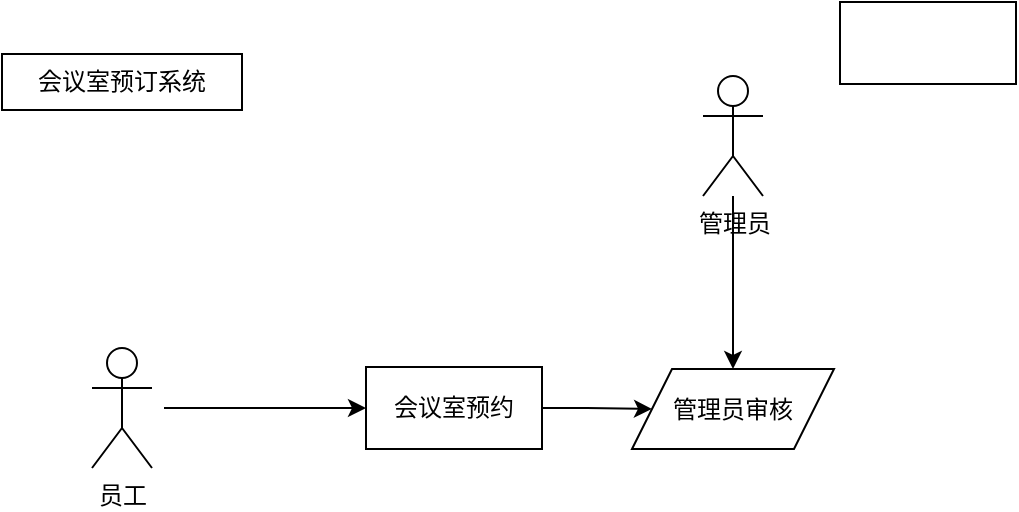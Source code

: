 <mxfile version="26.0.2">
  <diagram name="第 1 页" id="Xlnudr4jDnuGbzEAOi6u">
    <mxGraphModel dx="622" dy="373" grid="0" gridSize="10" guides="1" tooltips="1" connect="0" arrows="1" fold="1" page="1" pageScale="1" pageWidth="827" pageHeight="1169" math="0" shadow="0">
      <root>
        <mxCell id="0" />
        <mxCell id="1" parent="0" />
        <mxCell id="3Bb9ipAvmKMsH-sA-MWp-1" value="会议室预订系统" style="rounded=0;whiteSpace=wrap;html=1;" vertex="1" parent="1">
          <mxGeometry x="274" y="321" width="120" height="28" as="geometry" />
        </mxCell>
        <mxCell id="3Bb9ipAvmKMsH-sA-MWp-6" value="员工" style="shape=umlActor;verticalLabelPosition=bottom;verticalAlign=top;html=1;outlineConnect=0;" vertex="1" parent="1">
          <mxGeometry x="319" y="468" width="30" height="60" as="geometry" />
        </mxCell>
        <mxCell id="3Bb9ipAvmKMsH-sA-MWp-19" value="" style="edgeStyle=orthogonalEdgeStyle;rounded=0;orthogonalLoop=1;jettySize=auto;html=1;" edge="1" parent="1" source="3Bb9ipAvmKMsH-sA-MWp-9" target="3Bb9ipAvmKMsH-sA-MWp-18">
          <mxGeometry relative="1" as="geometry" />
        </mxCell>
        <mxCell id="3Bb9ipAvmKMsH-sA-MWp-9" value="管理员" style="shape=umlActor;verticalLabelPosition=bottom;verticalAlign=top;html=1;outlineConnect=0;" vertex="1" parent="1">
          <mxGeometry x="624.5" y="332" width="30" height="60" as="geometry" />
        </mxCell>
        <mxCell id="3Bb9ipAvmKMsH-sA-MWp-20" value="" style="edgeStyle=orthogonalEdgeStyle;rounded=0;orthogonalLoop=1;jettySize=auto;html=1;" edge="1" parent="1" source="3Bb9ipAvmKMsH-sA-MWp-11" target="3Bb9ipAvmKMsH-sA-MWp-18">
          <mxGeometry relative="1" as="geometry" />
        </mxCell>
        <mxCell id="3Bb9ipAvmKMsH-sA-MWp-11" value="会议室预约" style="rounded=0;whiteSpace=wrap;html=1;" vertex="1" parent="1">
          <mxGeometry x="456" y="477.5" width="88" height="41" as="geometry" />
        </mxCell>
        <mxCell id="3Bb9ipAvmKMsH-sA-MWp-12" value="" style="rounded=0;whiteSpace=wrap;html=1;" vertex="1" parent="1">
          <mxGeometry x="693" y="295" width="88" height="41" as="geometry" />
        </mxCell>
        <mxCell id="3Bb9ipAvmKMsH-sA-MWp-13" value="" style="endArrow=classic;html=1;rounded=0;entryX=0;entryY=0.5;entryDx=0;entryDy=0;" edge="1" parent="1" target="3Bb9ipAvmKMsH-sA-MWp-11">
          <mxGeometry width="50" height="50" relative="1" as="geometry">
            <mxPoint x="355" y="498" as="sourcePoint" />
            <mxPoint x="552" y="542" as="targetPoint" />
          </mxGeometry>
        </mxCell>
        <mxCell id="3Bb9ipAvmKMsH-sA-MWp-18" value="管理员审核" style="shape=parallelogram;perimeter=parallelogramPerimeter;whiteSpace=wrap;html=1;fixedSize=1;" vertex="1" parent="1">
          <mxGeometry x="589" y="478.5" width="101" height="40" as="geometry" />
        </mxCell>
      </root>
    </mxGraphModel>
  </diagram>
</mxfile>
